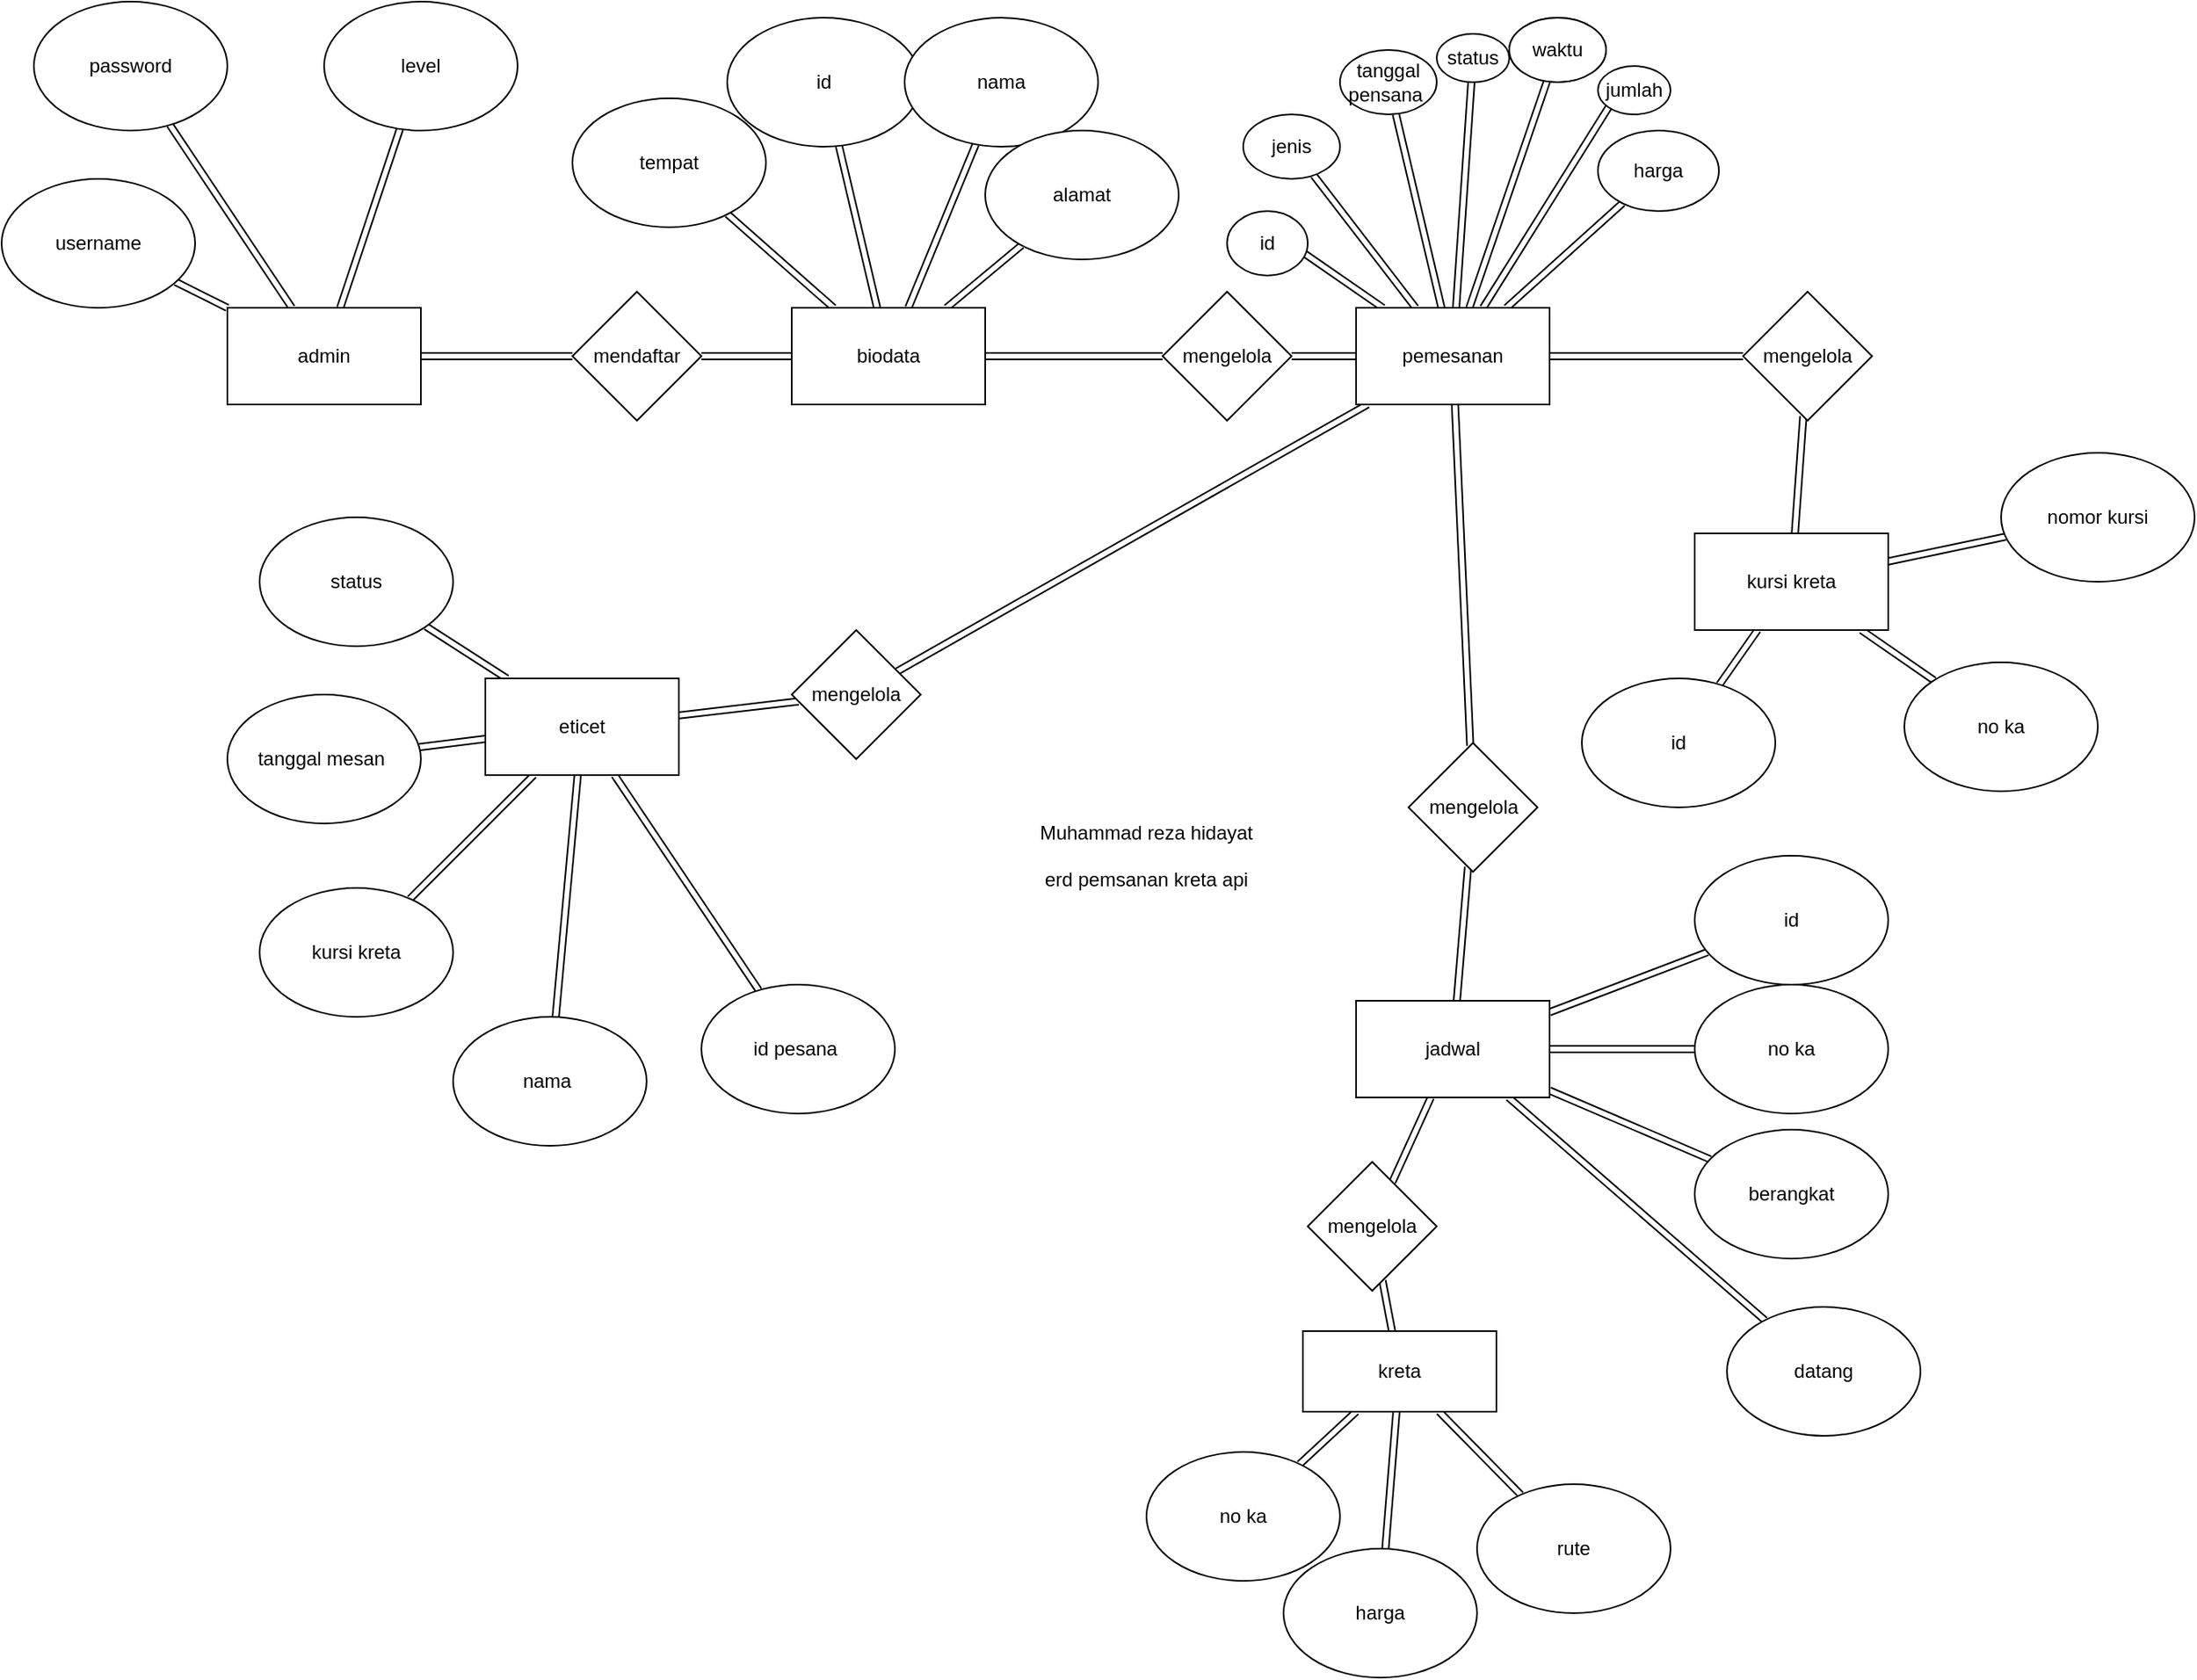 <mxfile version="20.8.23" type="device"><diagram name="Halaman-1" id="8YDhqRZNacjmEiX-MZhM"><mxGraphModel dx="1580" dy="1765" grid="1" gridSize="10" guides="1" tooltips="1" connect="1" arrows="1" fold="1" page="1" pageScale="1" pageWidth="827" pageHeight="1169" math="0" shadow="0"><root><mxCell id="0"/><mxCell id="1" parent="0"/><mxCell id="rie0JC0cAYTl1pWfLM8y-7" style="rounded=0;orthogonalLoop=1;jettySize=auto;html=1;shape=link;" edge="1" parent="1" source="rie0JC0cAYTl1pWfLM8y-1" target="rie0JC0cAYTl1pWfLM8y-2"><mxGeometry relative="1" as="geometry"/></mxCell><mxCell id="rie0JC0cAYTl1pWfLM8y-8" style="edgeStyle=none;shape=link;rounded=0;orthogonalLoop=1;jettySize=auto;html=1;" edge="1" parent="1" source="rie0JC0cAYTl1pWfLM8y-1" target="rie0JC0cAYTl1pWfLM8y-3"><mxGeometry relative="1" as="geometry"/></mxCell><mxCell id="rie0JC0cAYTl1pWfLM8y-9" style="edgeStyle=none;shape=link;rounded=0;orthogonalLoop=1;jettySize=auto;html=1;" edge="1" parent="1" source="rie0JC0cAYTl1pWfLM8y-1" target="rie0JC0cAYTl1pWfLM8y-4"><mxGeometry relative="1" as="geometry"/></mxCell><mxCell id="rie0JC0cAYTl1pWfLM8y-12" style="edgeStyle=none;shape=link;rounded=0;orthogonalLoop=1;jettySize=auto;html=1;" edge="1" parent="1" source="rie0JC0cAYTl1pWfLM8y-1" target="rie0JC0cAYTl1pWfLM8y-11"><mxGeometry relative="1" as="geometry"/></mxCell><mxCell id="rie0JC0cAYTl1pWfLM8y-1" value="admin" style="rounded=0;whiteSpace=wrap;html=1;" vertex="1" parent="1"><mxGeometry x="160" y="230" width="120" height="60" as="geometry"/></mxCell><mxCell id="rie0JC0cAYTl1pWfLM8y-2" value="password" style="ellipse;whiteSpace=wrap;html=1;" vertex="1" parent="1"><mxGeometry x="40" y="40" width="120" height="80" as="geometry"/></mxCell><mxCell id="rie0JC0cAYTl1pWfLM8y-3" value="username" style="ellipse;whiteSpace=wrap;html=1;" vertex="1" parent="1"><mxGeometry x="20" y="150" width="120" height="80" as="geometry"/></mxCell><mxCell id="rie0JC0cAYTl1pWfLM8y-4" value="level" style="ellipse;whiteSpace=wrap;html=1;" vertex="1" parent="1"><mxGeometry x="220" y="40" width="120" height="80" as="geometry"/></mxCell><mxCell id="rie0JC0cAYTl1pWfLM8y-22" style="edgeStyle=none;shape=link;rounded=0;orthogonalLoop=1;jettySize=auto;html=1;" edge="1" parent="1" source="rie0JC0cAYTl1pWfLM8y-11" target="rie0JC0cAYTl1pWfLM8y-13"><mxGeometry relative="1" as="geometry"/></mxCell><mxCell id="rie0JC0cAYTl1pWfLM8y-11" value="mendaftar" style="rhombus;whiteSpace=wrap;html=1;" vertex="1" parent="1"><mxGeometry x="374" y="220" width="80" height="80" as="geometry"/></mxCell><mxCell id="rie0JC0cAYTl1pWfLM8y-18" style="edgeStyle=none;shape=link;rounded=0;orthogonalLoop=1;jettySize=auto;html=1;" edge="1" parent="1" source="rie0JC0cAYTl1pWfLM8y-13" target="rie0JC0cAYTl1pWfLM8y-16"><mxGeometry relative="1" as="geometry"/></mxCell><mxCell id="rie0JC0cAYTl1pWfLM8y-19" style="edgeStyle=none;shape=link;rounded=0;orthogonalLoop=1;jettySize=auto;html=1;" edge="1" parent="1" source="rie0JC0cAYTl1pWfLM8y-13" target="rie0JC0cAYTl1pWfLM8y-14"><mxGeometry relative="1" as="geometry"/></mxCell><mxCell id="rie0JC0cAYTl1pWfLM8y-20" style="edgeStyle=none;shape=link;rounded=0;orthogonalLoop=1;jettySize=auto;html=1;" edge="1" parent="1" source="rie0JC0cAYTl1pWfLM8y-13" target="rie0JC0cAYTl1pWfLM8y-15"><mxGeometry relative="1" as="geometry"/></mxCell><mxCell id="rie0JC0cAYTl1pWfLM8y-21" style="edgeStyle=none;shape=link;rounded=0;orthogonalLoop=1;jettySize=auto;html=1;" edge="1" parent="1" source="rie0JC0cAYTl1pWfLM8y-13" target="rie0JC0cAYTl1pWfLM8y-17"><mxGeometry relative="1" as="geometry"/></mxCell><mxCell id="rie0JC0cAYTl1pWfLM8y-24" style="edgeStyle=none;shape=link;rounded=0;orthogonalLoop=1;jettySize=auto;html=1;" edge="1" parent="1" source="rie0JC0cAYTl1pWfLM8y-13" target="rie0JC0cAYTl1pWfLM8y-23"><mxGeometry relative="1" as="geometry"/></mxCell><mxCell id="rie0JC0cAYTl1pWfLM8y-13" value="biodata" style="rounded=0;whiteSpace=wrap;html=1;" vertex="1" parent="1"><mxGeometry x="510" y="230" width="120" height="60" as="geometry"/></mxCell><mxCell id="rie0JC0cAYTl1pWfLM8y-14" value="id&lt;br&gt;" style="ellipse;whiteSpace=wrap;html=1;" vertex="1" parent="1"><mxGeometry x="470" y="50" width="120" height="80" as="geometry"/></mxCell><mxCell id="rie0JC0cAYTl1pWfLM8y-15" value="nama" style="ellipse;whiteSpace=wrap;html=1;" vertex="1" parent="1"><mxGeometry x="580" y="50" width="120" height="80" as="geometry"/></mxCell><mxCell id="rie0JC0cAYTl1pWfLM8y-16" value="tempat" style="ellipse;whiteSpace=wrap;html=1;" vertex="1" parent="1"><mxGeometry x="374" y="100" width="120" height="80" as="geometry"/></mxCell><mxCell id="rie0JC0cAYTl1pWfLM8y-17" value="alamat" style="ellipse;whiteSpace=wrap;html=1;" vertex="1" parent="1"><mxGeometry x="630" y="120" width="120" height="80" as="geometry"/></mxCell><mxCell id="rie0JC0cAYTl1pWfLM8y-26" style="edgeStyle=none;shape=link;rounded=0;orthogonalLoop=1;jettySize=auto;html=1;" edge="1" parent="1" source="rie0JC0cAYTl1pWfLM8y-23" target="rie0JC0cAYTl1pWfLM8y-25"><mxGeometry relative="1" as="geometry"/></mxCell><mxCell id="rie0JC0cAYTl1pWfLM8y-23" value="mengelola" style="rhombus;whiteSpace=wrap;html=1;" vertex="1" parent="1"><mxGeometry x="740" y="220" width="80" height="80" as="geometry"/></mxCell><mxCell id="rie0JC0cAYTl1pWfLM8y-36" style="edgeStyle=none;shape=link;rounded=0;orthogonalLoop=1;jettySize=auto;html=1;entryX=0.963;entryY=0.661;entryDx=0;entryDy=0;entryPerimeter=0;" edge="1" parent="1" source="rie0JC0cAYTl1pWfLM8y-25" target="rie0JC0cAYTl1pWfLM8y-27"><mxGeometry relative="1" as="geometry"/></mxCell><mxCell id="rie0JC0cAYTl1pWfLM8y-37" style="edgeStyle=none;shape=link;rounded=0;orthogonalLoop=1;jettySize=auto;html=1;" edge="1" parent="1" source="rie0JC0cAYTl1pWfLM8y-25" target="rie0JC0cAYTl1pWfLM8y-28"><mxGeometry relative="1" as="geometry"/></mxCell><mxCell id="rie0JC0cAYTl1pWfLM8y-38" style="edgeStyle=none;shape=link;rounded=0;orthogonalLoop=1;jettySize=auto;html=1;" edge="1" parent="1" source="rie0JC0cAYTl1pWfLM8y-25" target="rie0JC0cAYTl1pWfLM8y-29"><mxGeometry relative="1" as="geometry"/></mxCell><mxCell id="rie0JC0cAYTl1pWfLM8y-39" style="edgeStyle=none;shape=link;rounded=0;orthogonalLoop=1;jettySize=auto;html=1;" edge="1" parent="1" source="rie0JC0cAYTl1pWfLM8y-25" target="rie0JC0cAYTl1pWfLM8y-30"><mxGeometry relative="1" as="geometry"/></mxCell><mxCell id="rie0JC0cAYTl1pWfLM8y-40" style="edgeStyle=none;shape=link;rounded=0;orthogonalLoop=1;jettySize=auto;html=1;" edge="1" parent="1" source="rie0JC0cAYTl1pWfLM8y-25" target="rie0JC0cAYTl1pWfLM8y-32"><mxGeometry relative="1" as="geometry"/></mxCell><mxCell id="rie0JC0cAYTl1pWfLM8y-41" style="edgeStyle=none;shape=link;rounded=0;orthogonalLoop=1;jettySize=auto;html=1;entryX=0;entryY=1;entryDx=0;entryDy=0;" edge="1" parent="1" source="rie0JC0cAYTl1pWfLM8y-25" target="rie0JC0cAYTl1pWfLM8y-33"><mxGeometry relative="1" as="geometry"/></mxCell><mxCell id="rie0JC0cAYTl1pWfLM8y-42" style="edgeStyle=none;shape=link;rounded=0;orthogonalLoop=1;jettySize=auto;html=1;" edge="1" parent="1" source="rie0JC0cAYTl1pWfLM8y-25" target="rie0JC0cAYTl1pWfLM8y-34"><mxGeometry relative="1" as="geometry"/></mxCell><mxCell id="rie0JC0cAYTl1pWfLM8y-44" style="edgeStyle=none;shape=link;rounded=0;orthogonalLoop=1;jettySize=auto;html=1;" edge="1" parent="1" source="rie0JC0cAYTl1pWfLM8y-25" target="rie0JC0cAYTl1pWfLM8y-43"><mxGeometry relative="1" as="geometry"/></mxCell><mxCell id="rie0JC0cAYTl1pWfLM8y-62" style="edgeStyle=none;shape=link;rounded=0;orthogonalLoop=1;jettySize=auto;html=1;" edge="1" parent="1" source="rie0JC0cAYTl1pWfLM8y-25" target="rie0JC0cAYTl1pWfLM8y-55"><mxGeometry relative="1" as="geometry"/></mxCell><mxCell id="rie0JC0cAYTl1pWfLM8y-79" style="edgeStyle=none;shape=link;rounded=0;orthogonalLoop=1;jettySize=auto;html=1;" edge="1" parent="1" source="rie0JC0cAYTl1pWfLM8y-25" target="rie0JC0cAYTl1pWfLM8y-78"><mxGeometry relative="1" as="geometry"/></mxCell><mxCell id="rie0JC0cAYTl1pWfLM8y-25" value="pemesanan" style="rounded=0;whiteSpace=wrap;html=1;" vertex="1" parent="1"><mxGeometry x="860" y="230" width="120" height="60" as="geometry"/></mxCell><mxCell id="rie0JC0cAYTl1pWfLM8y-27" value="id&lt;br&gt;" style="ellipse;whiteSpace=wrap;html=1;" vertex="1" parent="1"><mxGeometry x="780" y="170" width="50" height="40" as="geometry"/></mxCell><mxCell id="rie0JC0cAYTl1pWfLM8y-28" value="jenis" style="ellipse;whiteSpace=wrap;html=1;" vertex="1" parent="1"><mxGeometry x="790" y="110" width="60" height="40" as="geometry"/></mxCell><mxCell id="rie0JC0cAYTl1pWfLM8y-29" value="tanggal pensana&amp;nbsp;" style="ellipse;whiteSpace=wrap;html=1;" vertex="1" parent="1"><mxGeometry x="850" y="70" width="60" height="40" as="geometry"/></mxCell><mxCell id="rie0JC0cAYTl1pWfLM8y-30" value="status" style="ellipse;whiteSpace=wrap;html=1;" vertex="1" parent="1"><mxGeometry x="910" y="60" width="45" height="30" as="geometry"/></mxCell><mxCell id="rie0JC0cAYTl1pWfLM8y-31" value="waktu" style="ellipse;whiteSpace=wrap;html=1;" vertex="1" parent="1"><mxGeometry x="955" y="50" width="60" height="40" as="geometry"/></mxCell><mxCell id="rie0JC0cAYTl1pWfLM8y-32" value="waktu" style="ellipse;whiteSpace=wrap;html=1;" vertex="1" parent="1"><mxGeometry x="955" y="50" width="60" height="40" as="geometry"/></mxCell><mxCell id="rie0JC0cAYTl1pWfLM8y-33" value="jumlah" style="ellipse;whiteSpace=wrap;html=1;" vertex="1" parent="1"><mxGeometry x="1010" y="80" width="45" height="30" as="geometry"/></mxCell><mxCell id="rie0JC0cAYTl1pWfLM8y-34" value="harga" style="ellipse;whiteSpace=wrap;html=1;" vertex="1" parent="1"><mxGeometry x="1010" y="120" width="75" height="50" as="geometry"/></mxCell><mxCell id="rie0JC0cAYTl1pWfLM8y-47" style="edgeStyle=none;shape=link;rounded=0;orthogonalLoop=1;jettySize=auto;html=1;" edge="1" parent="1" source="rie0JC0cAYTl1pWfLM8y-43" target="rie0JC0cAYTl1pWfLM8y-46"><mxGeometry relative="1" as="geometry"/></mxCell><mxCell id="rie0JC0cAYTl1pWfLM8y-43" value="mengelola" style="rhombus;whiteSpace=wrap;html=1;" vertex="1" parent="1"><mxGeometry x="1100" y="220" width="80" height="80" as="geometry"/></mxCell><mxCell id="rie0JC0cAYTl1pWfLM8y-51" style="edgeStyle=none;shape=link;rounded=0;orthogonalLoop=1;jettySize=auto;html=1;" edge="1" parent="1" source="rie0JC0cAYTl1pWfLM8y-46" target="rie0JC0cAYTl1pWfLM8y-48"><mxGeometry relative="1" as="geometry"/></mxCell><mxCell id="rie0JC0cAYTl1pWfLM8y-52" style="edgeStyle=none;shape=link;rounded=0;orthogonalLoop=1;jettySize=auto;html=1;" edge="1" parent="1" source="rie0JC0cAYTl1pWfLM8y-46" target="rie0JC0cAYTl1pWfLM8y-49"><mxGeometry relative="1" as="geometry"/></mxCell><mxCell id="rie0JC0cAYTl1pWfLM8y-53" style="edgeStyle=none;shape=link;rounded=0;orthogonalLoop=1;jettySize=auto;html=1;" edge="1" parent="1" source="rie0JC0cAYTl1pWfLM8y-46" target="rie0JC0cAYTl1pWfLM8y-50"><mxGeometry relative="1" as="geometry"/></mxCell><mxCell id="rie0JC0cAYTl1pWfLM8y-46" value="kursi kreta" style="rounded=0;whiteSpace=wrap;html=1;" vertex="1" parent="1"><mxGeometry x="1070" y="370" width="120" height="60" as="geometry"/></mxCell><mxCell id="rie0JC0cAYTl1pWfLM8y-48" value="id" style="ellipse;whiteSpace=wrap;html=1;" vertex="1" parent="1"><mxGeometry x="1000" y="460" width="120" height="80" as="geometry"/></mxCell><mxCell id="rie0JC0cAYTl1pWfLM8y-49" value="no ka" style="ellipse;whiteSpace=wrap;html=1;" vertex="1" parent="1"><mxGeometry x="1200" y="450" width="120" height="80" as="geometry"/></mxCell><mxCell id="rie0JC0cAYTl1pWfLM8y-50" value="nomor kursi" style="ellipse;whiteSpace=wrap;html=1;" vertex="1" parent="1"><mxGeometry x="1260" y="320" width="120" height="80" as="geometry"/></mxCell><mxCell id="rie0JC0cAYTl1pWfLM8y-63" style="edgeStyle=none;shape=link;rounded=0;orthogonalLoop=1;jettySize=auto;html=1;" edge="1" parent="1" source="rie0JC0cAYTl1pWfLM8y-55" target="rie0JC0cAYTl1pWfLM8y-56"><mxGeometry relative="1" as="geometry"/></mxCell><mxCell id="rie0JC0cAYTl1pWfLM8y-55" value="mengelola" style="rhombus;whiteSpace=wrap;html=1;" vertex="1" parent="1"><mxGeometry x="892.5" y="500" width="80" height="80" as="geometry"/></mxCell><mxCell id="rie0JC0cAYTl1pWfLM8y-64" style="edgeStyle=none;shape=link;rounded=0;orthogonalLoop=1;jettySize=auto;html=1;" edge="1" parent="1" source="rie0JC0cAYTl1pWfLM8y-56" target="rie0JC0cAYTl1pWfLM8y-57"><mxGeometry relative="1" as="geometry"/></mxCell><mxCell id="rie0JC0cAYTl1pWfLM8y-65" style="edgeStyle=none;shape=link;rounded=0;orthogonalLoop=1;jettySize=auto;html=1;" edge="1" parent="1" source="rie0JC0cAYTl1pWfLM8y-56" target="rie0JC0cAYTl1pWfLM8y-58"><mxGeometry relative="1" as="geometry"/></mxCell><mxCell id="rie0JC0cAYTl1pWfLM8y-66" style="edgeStyle=none;shape=link;rounded=0;orthogonalLoop=1;jettySize=auto;html=1;" edge="1" parent="1" source="rie0JC0cAYTl1pWfLM8y-56" target="rie0JC0cAYTl1pWfLM8y-59"><mxGeometry relative="1" as="geometry"/></mxCell><mxCell id="rie0JC0cAYTl1pWfLM8y-67" style="edgeStyle=none;shape=link;rounded=0;orthogonalLoop=1;jettySize=auto;html=1;" edge="1" parent="1" source="rie0JC0cAYTl1pWfLM8y-56" target="rie0JC0cAYTl1pWfLM8y-60"><mxGeometry relative="1" as="geometry"/></mxCell><mxCell id="rie0JC0cAYTl1pWfLM8y-69" style="edgeStyle=none;shape=link;rounded=0;orthogonalLoop=1;jettySize=auto;html=1;" edge="1" parent="1" source="rie0JC0cAYTl1pWfLM8y-56" target="rie0JC0cAYTl1pWfLM8y-68"><mxGeometry relative="1" as="geometry"/></mxCell><mxCell id="rie0JC0cAYTl1pWfLM8y-56" value="jadwal" style="rounded=0;whiteSpace=wrap;html=1;" vertex="1" parent="1"><mxGeometry x="860" y="660" width="120" height="60" as="geometry"/></mxCell><mxCell id="rie0JC0cAYTl1pWfLM8y-57" value="id" style="ellipse;whiteSpace=wrap;html=1;" vertex="1" parent="1"><mxGeometry x="1070" y="570" width="120" height="80" as="geometry"/></mxCell><mxCell id="rie0JC0cAYTl1pWfLM8y-61" style="edgeStyle=none;shape=link;rounded=0;orthogonalLoop=1;jettySize=auto;html=1;" edge="1" parent="1" source="rie0JC0cAYTl1pWfLM8y-58" target="rie0JC0cAYTl1pWfLM8y-57"><mxGeometry relative="1" as="geometry"/></mxCell><mxCell id="rie0JC0cAYTl1pWfLM8y-58" value="no ka" style="ellipse;whiteSpace=wrap;html=1;" vertex="1" parent="1"><mxGeometry x="1070" y="650" width="120" height="80" as="geometry"/></mxCell><mxCell id="rie0JC0cAYTl1pWfLM8y-59" value="berangkat" style="ellipse;whiteSpace=wrap;html=1;" vertex="1" parent="1"><mxGeometry x="1070" y="740" width="120" height="80" as="geometry"/></mxCell><mxCell id="rie0JC0cAYTl1pWfLM8y-60" value="datang" style="ellipse;whiteSpace=wrap;html=1;" vertex="1" parent="1"><mxGeometry x="1090" y="850" width="120" height="80" as="geometry"/></mxCell><mxCell id="rie0JC0cAYTl1pWfLM8y-77" style="edgeStyle=none;shape=link;rounded=0;orthogonalLoop=1;jettySize=auto;html=1;" edge="1" parent="1" source="rie0JC0cAYTl1pWfLM8y-68" target="rie0JC0cAYTl1pWfLM8y-70"><mxGeometry relative="1" as="geometry"/></mxCell><mxCell id="rie0JC0cAYTl1pWfLM8y-68" value="mengelola" style="rhombus;whiteSpace=wrap;html=1;" vertex="1" parent="1"><mxGeometry x="830" y="760" width="80" height="80" as="geometry"/></mxCell><mxCell id="rie0JC0cAYTl1pWfLM8y-74" style="edgeStyle=none;shape=link;rounded=0;orthogonalLoop=1;jettySize=auto;html=1;" edge="1" parent="1" source="rie0JC0cAYTl1pWfLM8y-70" target="rie0JC0cAYTl1pWfLM8y-71"><mxGeometry relative="1" as="geometry"/></mxCell><mxCell id="rie0JC0cAYTl1pWfLM8y-75" style="edgeStyle=none;shape=link;rounded=0;orthogonalLoop=1;jettySize=auto;html=1;" edge="1" parent="1" source="rie0JC0cAYTl1pWfLM8y-70" target="rie0JC0cAYTl1pWfLM8y-72"><mxGeometry relative="1" as="geometry"/></mxCell><mxCell id="rie0JC0cAYTl1pWfLM8y-76" style="edgeStyle=none;shape=link;rounded=0;orthogonalLoop=1;jettySize=auto;html=1;" edge="1" parent="1" source="rie0JC0cAYTl1pWfLM8y-70" target="rie0JC0cAYTl1pWfLM8y-73"><mxGeometry relative="1" as="geometry"/></mxCell><mxCell id="rie0JC0cAYTl1pWfLM8y-70" value="kreta" style="rounded=0;whiteSpace=wrap;html=1;" vertex="1" parent="1"><mxGeometry x="827" y="865" width="120" height="50" as="geometry"/></mxCell><mxCell id="rie0JC0cAYTl1pWfLM8y-71" value="no ka" style="ellipse;whiteSpace=wrap;html=1;" vertex="1" parent="1"><mxGeometry x="730" y="940" width="120" height="80" as="geometry"/></mxCell><mxCell id="rie0JC0cAYTl1pWfLM8y-72" value="harga" style="ellipse;whiteSpace=wrap;html=1;" vertex="1" parent="1"><mxGeometry x="815" y="1000" width="120" height="80" as="geometry"/></mxCell><mxCell id="rie0JC0cAYTl1pWfLM8y-73" value="rute" style="ellipse;whiteSpace=wrap;html=1;" vertex="1" parent="1"><mxGeometry x="935" y="960" width="120" height="80" as="geometry"/></mxCell><mxCell id="rie0JC0cAYTl1pWfLM8y-81" style="edgeStyle=none;shape=link;rounded=0;orthogonalLoop=1;jettySize=auto;html=1;" edge="1" parent="1" source="rie0JC0cAYTl1pWfLM8y-78" target="rie0JC0cAYTl1pWfLM8y-80"><mxGeometry relative="1" as="geometry"/></mxCell><mxCell id="rie0JC0cAYTl1pWfLM8y-78" value="mengelola" style="rhombus;whiteSpace=wrap;html=1;" vertex="1" parent="1"><mxGeometry x="510" y="430" width="80" height="80" as="geometry"/></mxCell><mxCell id="rie0JC0cAYTl1pWfLM8y-87" style="edgeStyle=none;shape=link;rounded=0;orthogonalLoop=1;jettySize=auto;html=1;" edge="1" parent="1" source="rie0JC0cAYTl1pWfLM8y-80" target="rie0JC0cAYTl1pWfLM8y-82"><mxGeometry relative="1" as="geometry"/></mxCell><mxCell id="rie0JC0cAYTl1pWfLM8y-88" style="edgeStyle=none;shape=link;rounded=0;orthogonalLoop=1;jettySize=auto;html=1;" edge="1" parent="1" source="rie0JC0cAYTl1pWfLM8y-80" target="rie0JC0cAYTl1pWfLM8y-83"><mxGeometry relative="1" as="geometry"/></mxCell><mxCell id="rie0JC0cAYTl1pWfLM8y-89" style="edgeStyle=none;shape=link;rounded=0;orthogonalLoop=1;jettySize=auto;html=1;" edge="1" parent="1" source="rie0JC0cAYTl1pWfLM8y-80" target="rie0JC0cAYTl1pWfLM8y-84"><mxGeometry relative="1" as="geometry"/></mxCell><mxCell id="rie0JC0cAYTl1pWfLM8y-90" style="edgeStyle=none;shape=link;rounded=0;orthogonalLoop=1;jettySize=auto;html=1;" edge="1" parent="1" source="rie0JC0cAYTl1pWfLM8y-80" target="rie0JC0cAYTl1pWfLM8y-85"><mxGeometry relative="1" as="geometry"/></mxCell><mxCell id="rie0JC0cAYTl1pWfLM8y-91" style="edgeStyle=none;shape=link;rounded=0;orthogonalLoop=1;jettySize=auto;html=1;" edge="1" parent="1" source="rie0JC0cAYTl1pWfLM8y-80" target="rie0JC0cAYTl1pWfLM8y-86"><mxGeometry relative="1" as="geometry"/></mxCell><mxCell id="rie0JC0cAYTl1pWfLM8y-80" value="eticet" style="rounded=0;whiteSpace=wrap;html=1;" vertex="1" parent="1"><mxGeometry x="320" y="460" width="120" height="60" as="geometry"/></mxCell><mxCell id="rie0JC0cAYTl1pWfLM8y-82" value="status" style="ellipse;whiteSpace=wrap;html=1;" vertex="1" parent="1"><mxGeometry x="180" y="360" width="120" height="80" as="geometry"/></mxCell><mxCell id="rie0JC0cAYTl1pWfLM8y-83" value="tanggal mesan&amp;nbsp;" style="ellipse;whiteSpace=wrap;html=1;" vertex="1" parent="1"><mxGeometry x="160" y="470" width="120" height="80" as="geometry"/></mxCell><mxCell id="rie0JC0cAYTl1pWfLM8y-84" value="kursi kreta" style="ellipse;whiteSpace=wrap;html=1;" vertex="1" parent="1"><mxGeometry x="180" y="590" width="120" height="80" as="geometry"/></mxCell><mxCell id="rie0JC0cAYTl1pWfLM8y-85" value="nama&amp;nbsp;" style="ellipse;whiteSpace=wrap;html=1;" vertex="1" parent="1"><mxGeometry x="300" y="670" width="120" height="80" as="geometry"/></mxCell><mxCell id="rie0JC0cAYTl1pWfLM8y-86" value="id pesana&amp;nbsp;" style="ellipse;whiteSpace=wrap;html=1;" vertex="1" parent="1"><mxGeometry x="454" y="650" width="120" height="80" as="geometry"/></mxCell><mxCell id="rie0JC0cAYTl1pWfLM8y-92" value="Muhammad reza hidayat&lt;br&gt;&lt;br&gt;erd pemsanan kreta api" style="text;html=1;strokeColor=none;fillColor=none;align=center;verticalAlign=middle;whiteSpace=wrap;rounded=0;" vertex="1" parent="1"><mxGeometry x="580" y="440" width="300" height="260" as="geometry"/></mxCell></root></mxGraphModel></diagram></mxfile>